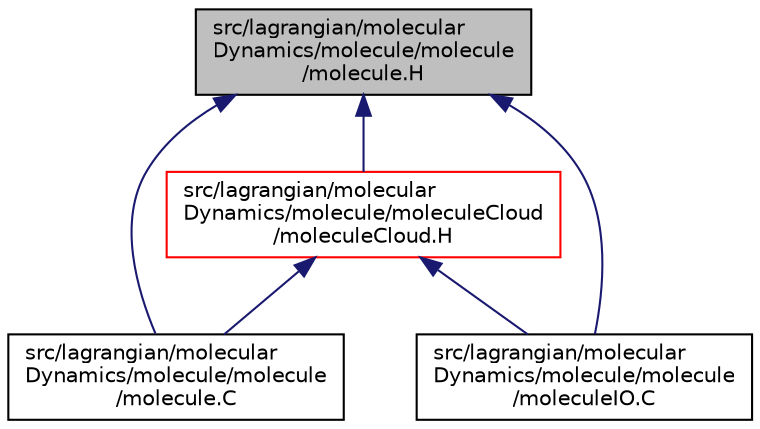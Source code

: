 digraph "src/lagrangian/molecularDynamics/molecule/molecule/molecule.H"
{
  bgcolor="transparent";
  edge [fontname="Helvetica",fontsize="10",labelfontname="Helvetica",labelfontsize="10"];
  node [fontname="Helvetica",fontsize="10",shape=record];
  Node315 [label="src/lagrangian/molecular\lDynamics/molecule/molecule\l/molecule.H",height=0.2,width=0.4,color="black", fillcolor="grey75", style="filled", fontcolor="black"];
  Node315 -> Node316 [dir="back",color="midnightblue",fontsize="10",style="solid",fontname="Helvetica"];
  Node316 [label="src/lagrangian/molecular\lDynamics/molecule/molecule\l/molecule.C",height=0.2,width=0.4,color="black",URL="$a07121.html"];
  Node315 -> Node317 [dir="back",color="midnightblue",fontsize="10",style="solid",fontname="Helvetica"];
  Node317 [label="src/lagrangian/molecular\lDynamics/molecule/molecule\l/moleculeIO.C",height=0.2,width=0.4,color="black",URL="$a07130.html"];
  Node315 -> Node318 [dir="back",color="midnightblue",fontsize="10",style="solid",fontname="Helvetica"];
  Node318 [label="src/lagrangian/molecular\lDynamics/molecule/moleculeCloud\l/moleculeCloud.H",height=0.2,width=0.4,color="red",URL="$a07136.html"];
  Node318 -> Node316 [dir="back",color="midnightblue",fontsize="10",style="solid",fontname="Helvetica"];
  Node318 -> Node317 [dir="back",color="midnightblue",fontsize="10",style="solid",fontname="Helvetica"];
}
